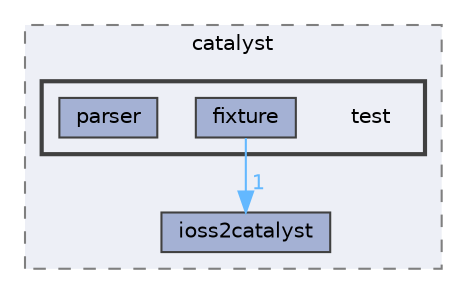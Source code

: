 digraph "src/visualization/catalyst/test"
{
 // INTERACTIVE_SVG=YES
 // LATEX_PDF_SIZE
  bgcolor="transparent";
  edge [fontname=Helvetica,fontsize=10,labelfontname=Helvetica,labelfontsize=10];
  node [fontname=Helvetica,fontsize=10,shape=box,height=0.2,width=0.4];
  compound=true
  subgraph clusterdir_c3c45e1f3135eb5f9667e971577f0620 {
    graph [ bgcolor="#edeff6", pencolor="grey50", label="catalyst", fontname=Helvetica,fontsize=10 style="filled,dashed", URL="dir_c3c45e1f3135eb5f9667e971577f0620.html",tooltip=""]
  dir_10f1c31df37a3ea1290717472caf884f [label="ioss2catalyst", fillcolor="#a4b1d4", color="grey25", style="filled", URL="dir_10f1c31df37a3ea1290717472caf884f.html",tooltip=""];
  subgraph clusterdir_92d1306f2ee72cb32792be8abb14a779 {
    graph [ bgcolor="#edeff6", pencolor="grey25", label="", fontname=Helvetica,fontsize=10 style="filled,bold", URL="dir_92d1306f2ee72cb32792be8abb14a779.html",tooltip=""]
    dir_92d1306f2ee72cb32792be8abb14a779 [shape=plaintext, label="test"];
  dir_2cf814e994c22fe032fe4335be3a2563 [label="fixture", fillcolor="#a4b1d4", color="grey25", style="filled", URL="dir_2cf814e994c22fe032fe4335be3a2563.html",tooltip=""];
  dir_7a5f45fc8a79fb6a3c766bae18fd7782 [label="parser", fillcolor="#a4b1d4", color="grey25", style="filled", URL="dir_7a5f45fc8a79fb6a3c766bae18fd7782.html",tooltip=""];
  }
  }
  dir_2cf814e994c22fe032fe4335be3a2563->dir_10f1c31df37a3ea1290717472caf884f [headlabel="1", labeldistance=1.5 headhref="dir_000012_000017.html" color="steelblue1" fontcolor="steelblue1"];
}
